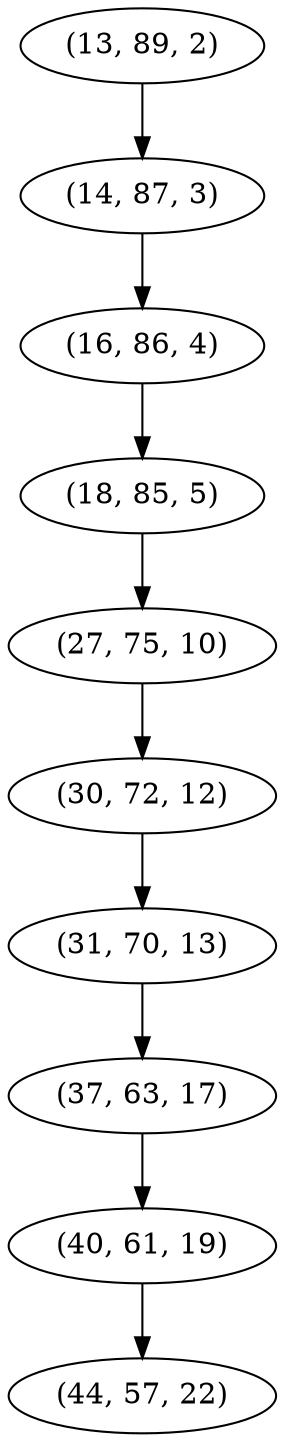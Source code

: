 digraph tree {
    "(13, 89, 2)";
    "(14, 87, 3)";
    "(16, 86, 4)";
    "(18, 85, 5)";
    "(27, 75, 10)";
    "(30, 72, 12)";
    "(31, 70, 13)";
    "(37, 63, 17)";
    "(40, 61, 19)";
    "(44, 57, 22)";
    "(13, 89, 2)" -> "(14, 87, 3)";
    "(14, 87, 3)" -> "(16, 86, 4)";
    "(16, 86, 4)" -> "(18, 85, 5)";
    "(18, 85, 5)" -> "(27, 75, 10)";
    "(27, 75, 10)" -> "(30, 72, 12)";
    "(30, 72, 12)" -> "(31, 70, 13)";
    "(31, 70, 13)" -> "(37, 63, 17)";
    "(37, 63, 17)" -> "(40, 61, 19)";
    "(40, 61, 19)" -> "(44, 57, 22)";
}
